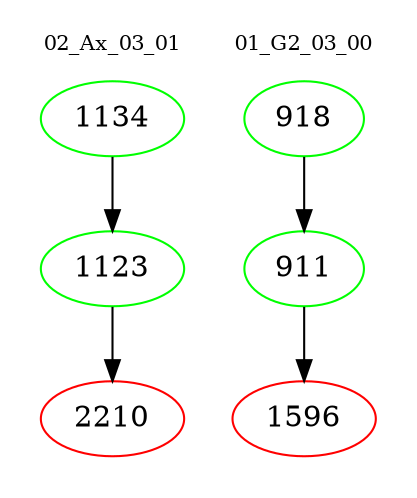 digraph{
subgraph cluster_0 {
color = white
label = "02_Ax_03_01";
fontsize=10;
T0_1134 [label="1134", color="green"]
T0_1134 -> T0_1123 [color="black"]
T0_1123 [label="1123", color="green"]
T0_1123 -> T0_2210 [color="black"]
T0_2210 [label="2210", color="red"]
}
subgraph cluster_1 {
color = white
label = "01_G2_03_00";
fontsize=10;
T1_918 [label="918", color="green"]
T1_918 -> T1_911 [color="black"]
T1_911 [label="911", color="green"]
T1_911 -> T1_1596 [color="black"]
T1_1596 [label="1596", color="red"]
}
}
